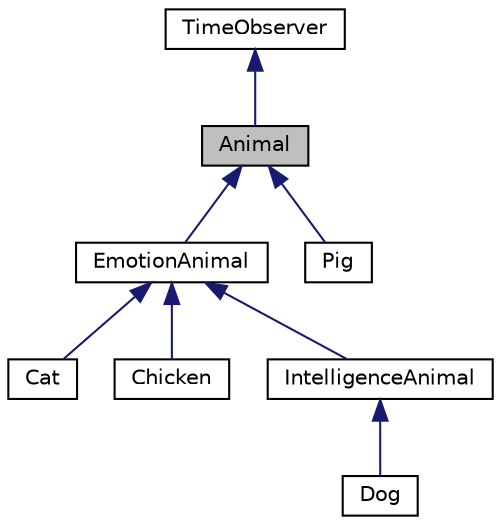 digraph "Animal"
{
  edge [fontname="Helvetica",fontsize="10",labelfontname="Helvetica",labelfontsize="10"];
  node [fontname="Helvetica",fontsize="10",shape=record];
  Node0 [label="Animal",height=0.2,width=0.4,color="black", fillcolor="grey75", style="filled", fontcolor="black"];
  Node1 -> Node0 [dir="back",color="midnightblue",fontsize="10",style="solid"];
  Node1 [label="TimeObserver",height=0.2,width=0.4,color="black", fillcolor="white", style="filled",URL="$class_time_observer.html"];
  Node0 -> Node2 [dir="back",color="midnightblue",fontsize="10",style="solid"];
  Node2 [label="EmotionAnimal",height=0.2,width=0.4,color="black", fillcolor="white", style="filled",URL="$class_emotion_animal.html"];
  Node2 -> Node3 [dir="back",color="midnightblue",fontsize="10",style="solid"];
  Node3 [label="Cat",height=0.2,width=0.4,color="black", fillcolor="white", style="filled",URL="$class_cat.html"];
  Node2 -> Node4 [dir="back",color="midnightblue",fontsize="10",style="solid"];
  Node4 [label="Chicken",height=0.2,width=0.4,color="black", fillcolor="white", style="filled",URL="$class_chicken.html"];
  Node2 -> Node5 [dir="back",color="midnightblue",fontsize="10",style="solid"];
  Node5 [label="IntelligenceAnimal",height=0.2,width=0.4,color="black", fillcolor="white", style="filled",URL="$class_intelligence_animal.html"];
  Node5 -> Node6 [dir="back",color="midnightblue",fontsize="10",style="solid"];
  Node6 [label="Dog",height=0.2,width=0.4,color="black", fillcolor="white", style="filled",URL="$class_dog.html"];
  Node0 -> Node7 [dir="back",color="midnightblue",fontsize="10",style="solid"];
  Node7 [label="Pig",height=0.2,width=0.4,color="black", fillcolor="white", style="filled",URL="$class_pig.html"];
}
